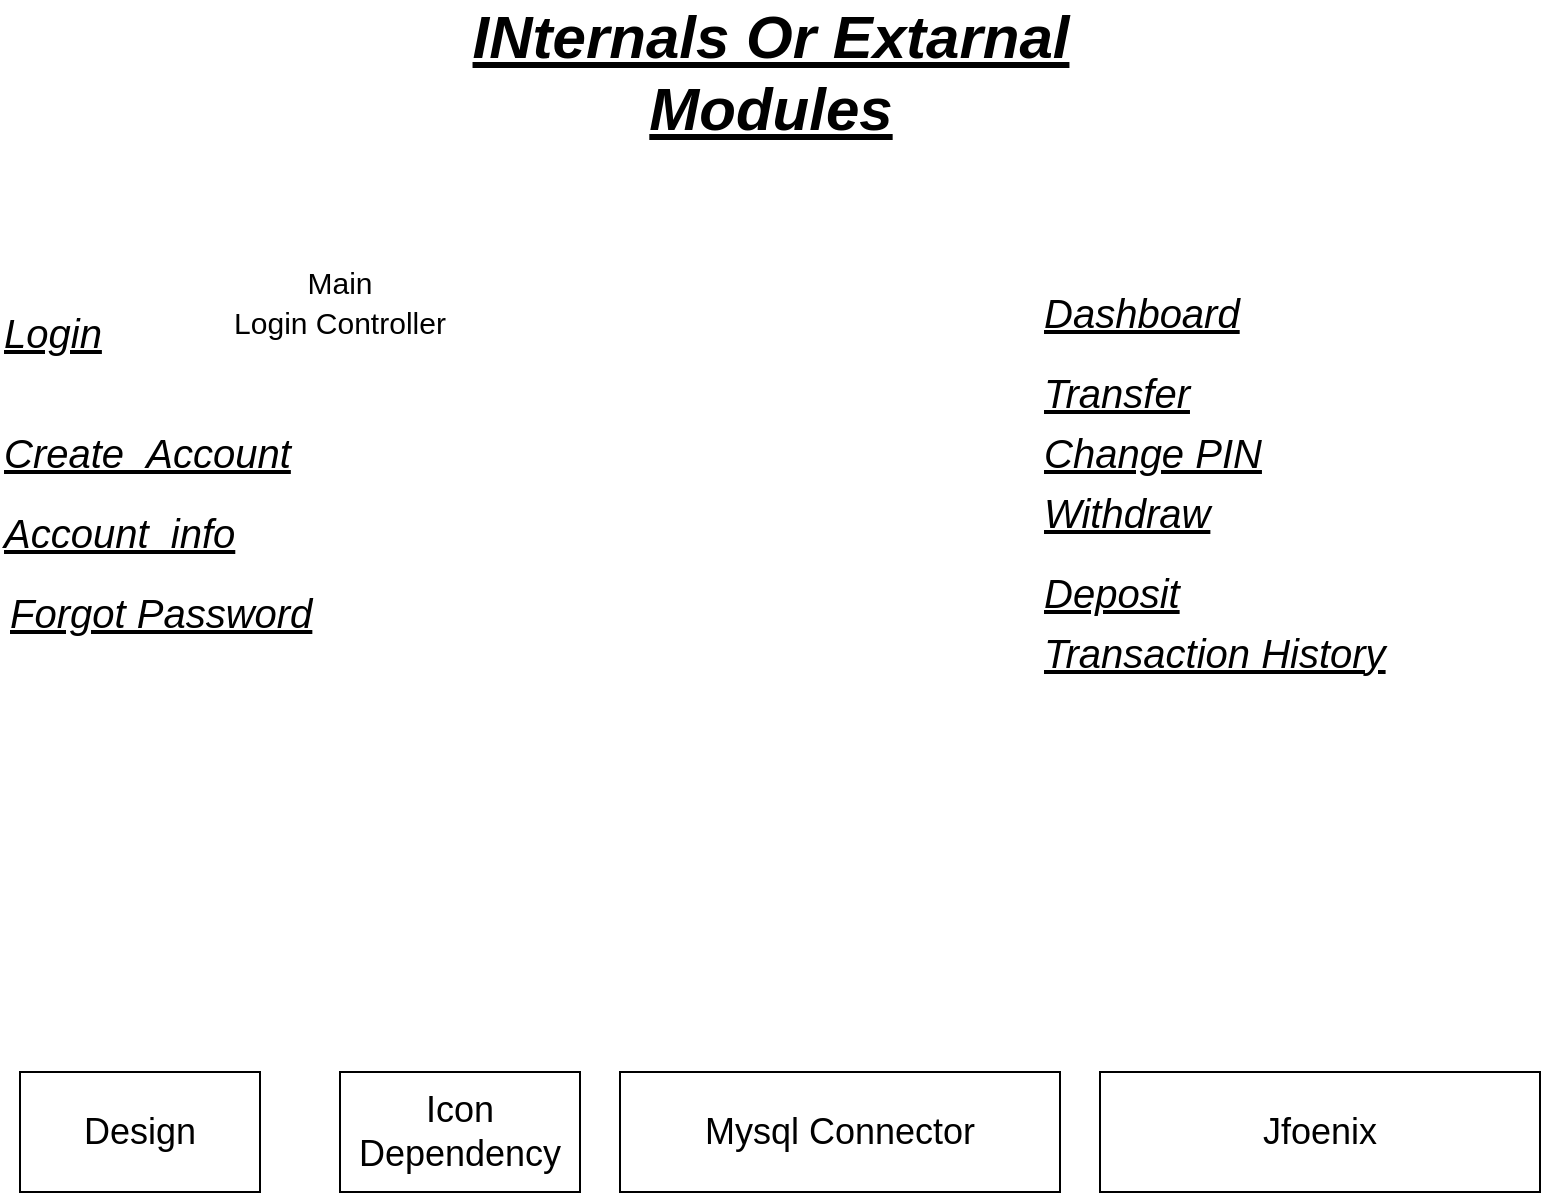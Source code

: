<mxfile version="14.2.7" type="github" pages="3">
  <diagram id="FY4AyKYjeqP6JOur4RlP" name="Modules">
    <mxGraphModel dx="1038" dy="1688" grid="1" gridSize="10" guides="1" tooltips="1" connect="1" arrows="1" fold="1" page="1" pageScale="1" pageWidth="850" pageHeight="1100" math="0" shadow="0">
      <root>
        <mxCell id="yMtR-0lKK_nuA-lEGf1q-0" />
        <mxCell id="yMtR-0lKK_nuA-lEGf1q-1" parent="yMtR-0lKK_nuA-lEGf1q-0" />
        <mxCell id="BqndH4RoPHpjn3X-rGJX-0" value="&lt;font style=&quot;font-size: 30px&quot;&gt;&lt;b&gt;&lt;i&gt;&lt;u&gt;INternals Or Extarnal Modules&lt;br&gt;&lt;/u&gt;&lt;/i&gt;&lt;/b&gt;&lt;/font&gt;" style="text;html=1;strokeColor=none;fillColor=none;align=center;verticalAlign=middle;whiteSpace=wrap;rounded=0;shadow=0;glass=0;" vertex="1" parent="yMtR-0lKK_nuA-lEGf1q-1">
          <mxGeometry x="223" y="-1000" width="405" height="60" as="geometry" />
        </mxCell>
        <mxCell id="W5hQnp4SYIXMdGLZ_UXA-0" value="&lt;font style=&quot;font-size: 20px&quot;&gt;&lt;i&gt;&lt;u&gt;Login&lt;/u&gt;&lt;/i&gt;&lt;/font&gt;" style="text;html=1;strokeColor=none;fillColor=none;align=left;verticalAlign=middle;whiteSpace=wrap;rounded=0;shadow=0;glass=0;" vertex="1" parent="yMtR-0lKK_nuA-lEGf1q-1">
          <mxGeometry x="40" y="-850" width="180" height="20" as="geometry" />
        </mxCell>
        <mxCell id="W5hQnp4SYIXMdGLZ_UXA-2" value="&lt;font style=&quot;font-size: 15px&quot;&gt;Main&lt;/font&gt;" style="text;html=1;strokeColor=none;fillColor=none;align=center;verticalAlign=middle;whiteSpace=wrap;rounded=0;shadow=0;glass=0;" vertex="1" parent="yMtR-0lKK_nuA-lEGf1q-1">
          <mxGeometry x="120" y="-875" width="180" height="20" as="geometry" />
        </mxCell>
        <mxCell id="W5hQnp4SYIXMdGLZ_UXA-3" value="&lt;font style=&quot;font-size: 15px&quot;&gt;Login Controller&lt;/font&gt;" style="text;html=1;strokeColor=none;fillColor=none;align=center;verticalAlign=middle;whiteSpace=wrap;rounded=0;shadow=0;glass=0;" vertex="1" parent="yMtR-0lKK_nuA-lEGf1q-1">
          <mxGeometry x="120" y="-855" width="180" height="20" as="geometry" />
        </mxCell>
        <mxCell id="W5hQnp4SYIXMdGLZ_UXA-4" value="&lt;font style=&quot;font-size: 20px&quot;&gt;&lt;i&gt;&lt;u&gt;Create_Account&lt;/u&gt;&lt;/i&gt;&lt;/font&gt;" style="text;html=1;strokeColor=none;fillColor=none;align=left;verticalAlign=middle;whiteSpace=wrap;rounded=0;shadow=0;glass=0;" vertex="1" parent="yMtR-0lKK_nuA-lEGf1q-1">
          <mxGeometry x="40" y="-790" width="180" height="20" as="geometry" />
        </mxCell>
        <mxCell id="W5hQnp4SYIXMdGLZ_UXA-5" value="&lt;font style=&quot;font-size: 20px&quot;&gt;&lt;u&gt;&lt;i&gt;Account_info&lt;/i&gt;&lt;/u&gt;&lt;/font&gt;" style="text;html=1;strokeColor=none;fillColor=none;align=left;verticalAlign=middle;whiteSpace=wrap;rounded=0;shadow=0;glass=0;" vertex="1" parent="yMtR-0lKK_nuA-lEGf1q-1">
          <mxGeometry x="40" y="-750" width="180" height="20" as="geometry" />
        </mxCell>
        <mxCell id="W5hQnp4SYIXMdGLZ_UXA-8" value="&lt;font style=&quot;font-size: 20px&quot;&gt;&lt;u&gt;&lt;i&gt;Change PIN&lt;/i&gt;&lt;/u&gt;&lt;/font&gt;" style="text;html=1;strokeColor=none;fillColor=none;align=left;verticalAlign=middle;whiteSpace=wrap;rounded=0;shadow=0;glass=0;" vertex="1" parent="yMtR-0lKK_nuA-lEGf1q-1">
          <mxGeometry x="560" y="-790" width="180" height="20" as="geometry" />
        </mxCell>
        <mxCell id="W5hQnp4SYIXMdGLZ_UXA-9" value="&lt;font style=&quot;font-size: 20px&quot;&gt;&lt;u&gt;&lt;i&gt;Forgot Password&lt;/i&gt;&lt;/u&gt;&lt;/font&gt;" style="text;html=1;strokeColor=none;fillColor=none;align=left;verticalAlign=middle;whiteSpace=wrap;rounded=0;shadow=0;glass=0;" vertex="1" parent="yMtR-0lKK_nuA-lEGf1q-1">
          <mxGeometry x="43" y="-710" width="180" height="20" as="geometry" />
        </mxCell>
        <mxCell id="W5hQnp4SYIXMdGLZ_UXA-10" value="&lt;font style=&quot;font-size: 20px&quot;&gt;&lt;u&gt;&lt;i&gt;Dashboard&lt;/i&gt;&lt;/u&gt;&lt;/font&gt;" style="text;html=1;strokeColor=none;fillColor=none;align=left;verticalAlign=middle;whiteSpace=wrap;rounded=0;shadow=0;glass=0;" vertex="1" parent="yMtR-0lKK_nuA-lEGf1q-1">
          <mxGeometry x="560" y="-860" width="180" height="20" as="geometry" />
        </mxCell>
        <mxCell id="W5hQnp4SYIXMdGLZ_UXA-11" value="&lt;font style=&quot;font-size: 20px&quot;&gt;&lt;u&gt;&lt;i&gt;Transfer&lt;/i&gt;&lt;/u&gt;&lt;/font&gt;" style="text;html=1;strokeColor=none;fillColor=none;align=left;verticalAlign=middle;whiteSpace=wrap;rounded=0;shadow=0;glass=0;" vertex="1" parent="yMtR-0lKK_nuA-lEGf1q-1">
          <mxGeometry x="560" y="-820" width="180" height="20" as="geometry" />
        </mxCell>
        <mxCell id="W5hQnp4SYIXMdGLZ_UXA-12" value="&lt;font style=&quot;font-size: 20px&quot;&gt;&lt;u&gt;&lt;i&gt;Withdraw&lt;/i&gt;&lt;/u&gt;&lt;/font&gt;" style="text;html=1;strokeColor=none;fillColor=none;align=left;verticalAlign=middle;whiteSpace=wrap;rounded=0;shadow=0;glass=0;" vertex="1" parent="yMtR-0lKK_nuA-lEGf1q-1">
          <mxGeometry x="560" y="-760" width="180" height="20" as="geometry" />
        </mxCell>
        <mxCell id="W5hQnp4SYIXMdGLZ_UXA-13" value="&lt;span style=&quot;font-size: 20px&quot;&gt;&lt;i&gt;&lt;u&gt;Deposit&lt;/u&gt;&lt;/i&gt;&lt;/span&gt;" style="text;html=1;strokeColor=none;fillColor=none;align=left;verticalAlign=middle;whiteSpace=wrap;rounded=0;shadow=0;glass=0;" vertex="1" parent="yMtR-0lKK_nuA-lEGf1q-1">
          <mxGeometry x="560" y="-720" width="180" height="20" as="geometry" />
        </mxCell>
        <mxCell id="W5hQnp4SYIXMdGLZ_UXA-14" value="&lt;span style=&quot;font-size: 20px&quot;&gt;&lt;i&gt;&lt;u&gt;Transaction History&lt;/u&gt;&lt;/i&gt;&lt;/span&gt;" style="text;html=1;strokeColor=none;fillColor=none;align=left;verticalAlign=middle;whiteSpace=wrap;rounded=0;shadow=0;glass=0;" vertex="1" parent="yMtR-0lKK_nuA-lEGf1q-1">
          <mxGeometry x="560" y="-690" width="180" height="20" as="geometry" />
        </mxCell>
        <mxCell id="W5hQnp4SYIXMdGLZ_UXA-19" value="&lt;font style=&quot;font-size: 18px&quot;&gt;Design&lt;/font&gt;" style="whiteSpace=wrap;html=1;shadow=0;glass=0;" vertex="1" parent="yMtR-0lKK_nuA-lEGf1q-1">
          <mxGeometry x="50" y="-470" width="120" height="60" as="geometry" />
        </mxCell>
        <mxCell id="W5hQnp4SYIXMdGLZ_UXA-20" value="&lt;span style=&quot;font-size: 18px&quot;&gt;Icon Dependency&lt;/span&gt;" style="whiteSpace=wrap;html=1;shadow=0;glass=0;" vertex="1" parent="yMtR-0lKK_nuA-lEGf1q-1">
          <mxGeometry x="210" y="-470" width="120" height="60" as="geometry" />
        </mxCell>
        <mxCell id="W5hQnp4SYIXMdGLZ_UXA-21" value="&lt;span style=&quot;font-size: 18px&quot;&gt;Mysql Connector&lt;/span&gt;" style="whiteSpace=wrap;html=1;shadow=0;glass=0;" vertex="1" parent="yMtR-0lKK_nuA-lEGf1q-1">
          <mxGeometry x="350" y="-470" width="220" height="60" as="geometry" />
        </mxCell>
        <mxCell id="W5hQnp4SYIXMdGLZ_UXA-22" value="&lt;span style=&quot;font-size: 18px&quot;&gt;Jfoenix&lt;/span&gt;" style="whiteSpace=wrap;html=1;shadow=0;glass=0;" vertex="1" parent="yMtR-0lKK_nuA-lEGf1q-1">
          <mxGeometry x="590" y="-470" width="220" height="60" as="geometry" />
        </mxCell>
      </root>
    </mxGraphModel>
  </diagram>
  <diagram id="foXiLQ0Hu5L10Me9TeH2" name="Features">
    <mxGraphModel dx="1038" dy="1688" grid="1" gridSize="10" guides="1" tooltips="1" connect="1" arrows="1" fold="1" page="1" pageScale="1" pageWidth="850" pageHeight="1100" math="0" shadow="0">
      <root>
        <mxCell id="MCWdgLO1iPXOzNI1tE2P-0" />
        <mxCell id="MCWdgLO1iPXOzNI1tE2P-1" parent="MCWdgLO1iPXOzNI1tE2P-0" />
        <mxCell id="MCWdgLO1iPXOzNI1tE2P-25" value="&lt;font style=&quot;font-size: 30px&quot;&gt;&lt;b&gt;&lt;i&gt;&lt;u&gt;Window Style&lt;/u&gt;&lt;/i&gt;&lt;/b&gt;&lt;/font&gt;" style="text;html=1;strokeColor=none;fillColor=none;align=center;verticalAlign=middle;whiteSpace=wrap;rounded=0;shadow=0;glass=0;" vertex="1" parent="MCWdgLO1iPXOzNI1tE2P-1">
          <mxGeometry x="300" y="-1070" width="250" height="20" as="geometry" />
        </mxCell>
        <mxCell id="MCWdgLO1iPXOzNI1tE2P-26" value="" style="rounded=0;whiteSpace=wrap;html=1;shadow=0;glass=0;fillColor=none;gradientColor=#ffffff;" vertex="1" parent="MCWdgLO1iPXOzNI1tE2P-1">
          <mxGeometry x="40" y="-990" width="770" height="480" as="geometry" />
        </mxCell>
        <mxCell id="MCWdgLO1iPXOzNI1tE2P-27" value="" style="rounded=0;whiteSpace=wrap;html=1;shadow=0;glass=0;fillColor=none;gradientColor=#ffffff;" vertex="1" parent="MCWdgLO1iPXOzNI1tE2P-1">
          <mxGeometry x="40" y="-990" width="770" height="50" as="geometry" />
        </mxCell>
        <mxCell id="MCWdgLO1iPXOzNI1tE2P-34" value="" style="endArrow=none;html=1;strokeColor=#FF0000;strokeWidth=3;" edge="1" parent="MCWdgLO1iPXOzNI1tE2P-1">
          <mxGeometry width="50" height="50" relative="1" as="geometry">
            <mxPoint x="710" y="-965.5" as="sourcePoint" />
            <mxPoint x="740" y="-965.5" as="targetPoint" />
          </mxGeometry>
        </mxCell>
        <mxCell id="MCWdgLO1iPXOzNI1tE2P-35" value="&lt;font style=&quot;font-size: 20px&quot;&gt;Hover Effect&lt;/font&gt;" style="rounded=1;whiteSpace=wrap;html=1;shadow=0;glass=0;fillColor=none;gradientColor=#ffffff;" vertex="1" parent="MCWdgLO1iPXOzNI1tE2P-1">
          <mxGeometry x="425" y="-920" width="260" height="50" as="geometry" />
        </mxCell>
        <mxCell id="MCWdgLO1iPXOzNI1tE2P-36" value="&lt;font style=&quot;font-size: 20px&quot;&gt;Button Styling&lt;/font&gt;" style="rounded=1;whiteSpace=wrap;html=1;shadow=0;glass=0;fillColor=none;gradientColor=#ffffff;" vertex="1" parent="MCWdgLO1iPXOzNI1tE2P-1">
          <mxGeometry x="425" y="-840" width="260" height="50" as="geometry" />
        </mxCell>
        <mxCell id="MCWdgLO1iPXOzNI1tE2P-37" value="&lt;span style=&quot;font-size: 20px&quot;&gt;Hand Cursor&lt;br&gt;Applied where Clickable&lt;br&gt;&lt;/span&gt;" style="rounded=1;whiteSpace=wrap;html=1;shadow=0;glass=0;fillColor=none;gradientColor=#ffffff;" vertex="1" parent="MCWdgLO1iPXOzNI1tE2P-1">
          <mxGeometry x="425" y="-760" width="260" height="70" as="geometry" />
        </mxCell>
        <mxCell id="MCWdgLO1iPXOzNI1tE2P-45" value="" style="edgeStyle=orthogonalEdgeStyle;rounded=0;orthogonalLoop=1;jettySize=auto;html=1;strokeColor=#FF0000;strokeWidth=1;entryX=0;entryY=0.25;entryDx=0;entryDy=0;" edge="1" parent="MCWdgLO1iPXOzNI1tE2P-1" source="MCWdgLO1iPXOzNI1tE2P-38" target="MCWdgLO1iPXOzNI1tE2P-35">
          <mxGeometry relative="1" as="geometry">
            <Array as="points">
              <mxPoint x="220" y="-890" />
              <mxPoint x="400" y="-890" />
              <mxPoint x="400" y="-907" />
            </Array>
          </mxGeometry>
        </mxCell>
        <mxCell id="MCWdgLO1iPXOzNI1tE2P-47" value="" style="edgeStyle=orthogonalEdgeStyle;rounded=0;orthogonalLoop=1;jettySize=auto;html=1;strokeColor=#FF0000;strokeWidth=1;entryX=0;entryY=0.5;entryDx=0;entryDy=0;" edge="1" parent="MCWdgLO1iPXOzNI1tE2P-1" source="MCWdgLO1iPXOzNI1tE2P-38" target="MCWdgLO1iPXOzNI1tE2P-37">
          <mxGeometry relative="1" as="geometry">
            <Array as="points">
              <mxPoint x="220" y="-725" />
            </Array>
          </mxGeometry>
        </mxCell>
        <mxCell id="MCWdgLO1iPXOzNI1tE2P-48" value="" style="edgeStyle=orthogonalEdgeStyle;rounded=0;orthogonalLoop=1;jettySize=auto;html=1;strokeColor=#FF0000;strokeWidth=1;" edge="1" parent="MCWdgLO1iPXOzNI1tE2P-1" source="MCWdgLO1iPXOzNI1tE2P-38" target="MCWdgLO1iPXOzNI1tE2P-36">
          <mxGeometry relative="1" as="geometry" />
        </mxCell>
        <mxCell id="MCWdgLO1iPXOzNI1tE2P-38" value="&lt;span style=&quot;font-size: 20px&quot;&gt;Micro Interactions&lt;br&gt;&lt;/span&gt;" style="rounded=1;whiteSpace=wrap;html=1;shadow=0;glass=0;fillColor=none;gradientColor=#ffffff;" vertex="1" parent="MCWdgLO1iPXOzNI1tE2P-1">
          <mxGeometry x="90" y="-840" width="260" height="70" as="geometry" />
        </mxCell>
        <mxCell id="MCWdgLO1iPXOzNI1tE2P-50" value="&lt;span style=&quot;font-size: 20px&quot;&gt;User Interactive Icons&lt;br&gt;&lt;/span&gt;" style="rounded=1;whiteSpace=wrap;html=1;shadow=0;glass=0;fillColor=#b1ddf0;strokeColor=#10739e;" vertex="1" parent="MCWdgLO1iPXOzNI1tE2P-1">
          <mxGeometry x="425" y="-670" width="260" height="70" as="geometry" />
        </mxCell>
        <mxCell id="MCWdgLO1iPXOzNI1tE2P-51" value="" style="endArrow=none;html=1;strokeWidth=3;strokeColor=#FF0000;" edge="1" parent="MCWdgLO1iPXOzNI1tE2P-1">
          <mxGeometry width="50" height="50" relative="1" as="geometry">
            <mxPoint x="760" y="-955" as="sourcePoint" />
            <mxPoint x="780" y="-975" as="targetPoint" />
          </mxGeometry>
        </mxCell>
        <mxCell id="MCWdgLO1iPXOzNI1tE2P-52" value="" style="endArrow=none;html=1;strokeWidth=3;strokeColor=#FF0000;" edge="1" parent="MCWdgLO1iPXOzNI1tE2P-1">
          <mxGeometry width="50" height="50" relative="1" as="geometry">
            <mxPoint x="760" y="-975" as="sourcePoint" />
            <mxPoint x="780" y="-955" as="targetPoint" />
          </mxGeometry>
        </mxCell>
        <mxCell id="c2gZY1Gyr-w4piKoq2Q9-1" value="&lt;font style=&quot;font-size: 30px&quot;&gt;&lt;b&gt;&lt;i&gt;&lt;u&gt;User Guide&lt;/u&gt;&lt;/i&gt;&lt;/b&gt;&lt;/font&gt;" style="text;html=1;strokeColor=none;fillColor=none;align=center;verticalAlign=middle;whiteSpace=wrap;rounded=0;shadow=0;glass=0;" vertex="1" parent="MCWdgLO1iPXOzNI1tE2P-1">
          <mxGeometry x="290" y="-400" width="250" height="20" as="geometry" />
        </mxCell>
        <mxCell id="c2gZY1Gyr-w4piKoq2Q9-2" value="&lt;font style=&quot;font-size: 20px&quot;&gt;Error Message&lt;/font&gt;" style="rounded=0;whiteSpace=wrap;html=1;shadow=0;glass=0;fillColor=none;gradientColor=#ffffff;" vertex="1" parent="MCWdgLO1iPXOzNI1tE2P-1">
          <mxGeometry x="80" y="-320" width="260" height="40" as="geometry" />
        </mxCell>
        <mxCell id="c2gZY1Gyr-w4piKoq2Q9-3" value="&lt;font style=&quot;font-size: 20px&quot;&gt;INformational Message&lt;/font&gt;" style="rounded=0;whiteSpace=wrap;html=1;shadow=0;glass=0;fillColor=none;gradientColor=#ffffff;" vertex="1" parent="MCWdgLO1iPXOzNI1tE2P-1">
          <mxGeometry x="80" y="-260" width="260" height="40" as="geometry" />
        </mxCell>
        <mxCell id="c2gZY1Gyr-w4piKoq2Q9-4" value="&lt;font style=&quot;font-size: 20px&quot;&gt;Dialogue Box&lt;/font&gt;" style="rounded=0;whiteSpace=wrap;html=1;shadow=0;glass=0;fillColor=none;gradientColor=#ffffff;" vertex="1" parent="MCWdgLO1iPXOzNI1tE2P-1">
          <mxGeometry x="450" y="-320" width="260" height="40" as="geometry" />
        </mxCell>
        <mxCell id="c2gZY1Gyr-w4piKoq2Q9-5" value="&lt;span style=&quot;font-size: 20px&quot;&gt;Error Reason&lt;/span&gt;" style="rounded=0;whiteSpace=wrap;html=1;shadow=0;glass=0;fillColor=none;gradientColor=#ffffff;" vertex="1" parent="MCWdgLO1iPXOzNI1tE2P-1">
          <mxGeometry x="450" y="-260" width="260" height="40" as="geometry" />
        </mxCell>
        <mxCell id="c2gZY1Gyr-w4piKoq2Q9-6" value="&lt;span style=&quot;font-size: 20px&quot;&gt;Input Validation Guide&lt;/span&gt;" style="rounded=0;whiteSpace=wrap;html=1;shadow=0;glass=0;fillColor=none;gradientColor=#ffffff;" vertex="1" parent="MCWdgLO1iPXOzNI1tE2P-1">
          <mxGeometry x="260" y="-180" width="260" height="40" as="geometry" />
        </mxCell>
        <mxCell id="YKjIzWfxAOWTbgIGd5l1-0" value="&lt;font style=&quot;font-size: 25px&quot;&gt;Clear All Fields after any input&lt;/font&gt;" style="rounded=0;whiteSpace=wrap;html=1;shadow=0;glass=0;fillColor=#b1ddf0;strokeColor=#10739e;" vertex="1" parent="MCWdgLO1iPXOzNI1tE2P-1">
          <mxGeometry x="170" y="-100" width="415" height="60" as="geometry" />
        </mxCell>
      </root>
    </mxGraphModel>
  </diagram>
  <diagram id="ae22o531-B_NpIBhE5pf" name="Auth">
    <mxGraphModel dx="1038" dy="1688" grid="1" gridSize="10" guides="1" tooltips="1" connect="1" arrows="1" fold="1" page="1" pageScale="1" pageWidth="850" pageHeight="1100" math="0" shadow="0">
      <root>
        <mxCell id="0" />
        <mxCell id="1" parent="0" />
        <mxCell id="Li3oyaO3AYFAAMPyQhSw-8" value="" style="rounded=0;whiteSpace=wrap;html=1;shadow=0;glass=0;fillColor=none;" parent="1" vertex="1">
          <mxGeometry x="440" width="410" height="700" as="geometry" />
        </mxCell>
        <mxCell id="Li3oyaO3AYFAAMPyQhSw-9" value="" style="rounded=0;whiteSpace=wrap;html=1;shadow=0;glass=0;fillColor=none;" parent="1" vertex="1">
          <mxGeometry width="400" height="320" as="geometry" />
        </mxCell>
        <mxCell id="Li3oyaO3AYFAAMPyQhSw-10" value="Account No." style="rounded=1;whiteSpace=wrap;html=1;shadow=0;glass=0;fillColor=none;gradientColor=#ffffff;align=left;" parent="1" vertex="1">
          <mxGeometry x="40" y="40" width="320" height="40" as="geometry" />
        </mxCell>
        <mxCell id="Li3oyaO3AYFAAMPyQhSw-11" value="PIN" style="rounded=1;whiteSpace=wrap;html=1;shadow=0;glass=0;fillColor=none;gradientColor=#ffffff;align=left;" parent="1" vertex="1">
          <mxGeometry x="40" y="90" width="320" height="40" as="geometry" />
        </mxCell>
        <mxCell id="Li3oyaO3AYFAAMPyQhSw-12" value="Login" style="rounded=1;whiteSpace=wrap;html=1;shadow=0;glass=0;fillColor=none;" parent="1" vertex="1">
          <mxGeometry x="120" y="190" width="160" height="40" as="geometry" />
        </mxCell>
        <mxCell id="Li3oyaO3AYFAAMPyQhSw-13" value="Create Account" style="rounded=1;whiteSpace=wrap;html=1;shadow=0;glass=0;fillColor=#dae8fc;strokeColor=#6c8ebf;gradientColor=#7ea6e0;" parent="1" vertex="1">
          <mxGeometry x="120" y="240" width="160" height="40" as="geometry" />
        </mxCell>
        <mxCell id="Li3oyaO3AYFAAMPyQhSw-14" value="&lt;b&gt;Forgot Password?&lt;/b&gt;" style="text;html=1;strokeColor=none;fillColor=none;align=center;verticalAlign=middle;whiteSpace=wrap;rounded=0;shadow=0;glass=0;" parent="1" vertex="1">
          <mxGeometry x="250" y="150" width="110" height="20" as="geometry" />
        </mxCell>
        <mxCell id="Li3oyaO3AYFAAMPyQhSw-15" value="&lt;font style=&quot;font-size: 20px&quot; color=&quot;#7f00ff&quot;&gt;516511&lt;/font&gt;" style="rounded=1;whiteSpace=wrap;html=1;shadow=0;glass=0;fillColor=none;gradientColor=#ffffff;align=left;" parent="1" vertex="1">
          <mxGeometry x="480" y="100" width="320" height="40" as="geometry" />
        </mxCell>
        <mxCell id="Li3oyaO3AYFAAMPyQhSw-16" value="&lt;font style=&quot;font-size: 30px&quot;&gt;Register&lt;/font&gt;" style="text;html=1;strokeColor=none;fillColor=none;align=center;verticalAlign=middle;whiteSpace=wrap;rounded=0;shadow=0;glass=0;" parent="1" vertex="1">
          <mxGeometry x="575" y="40" width="130" height="20" as="geometry" />
        </mxCell>
        <mxCell id="Li3oyaO3AYFAAMPyQhSw-17" value="password" style="rounded=1;whiteSpace=wrap;html=1;shadow=0;glass=0;fillColor=none;gradientColor=#ffffff;align=left;" parent="1" vertex="1">
          <mxGeometry x="480" y="150" width="320" height="40" as="geometry" />
        </mxCell>
        <mxCell id="Li3oyaO3AYFAAMPyQhSw-18" value="Date of Birth" style="rounded=1;whiteSpace=wrap;html=1;shadow=0;glass=0;fillColor=none;gradientColor=#ffffff;align=left;" parent="1" vertex="1">
          <mxGeometry x="480" y="200" width="320" height="40" as="geometry" />
        </mxCell>
        <mxCell id="Li3oyaO3AYFAAMPyQhSw-19" value="Security Questions" style="rounded=1;whiteSpace=wrap;html=1;shadow=0;glass=0;fillColor=none;gradientColor=#ffffff;align=left;" parent="1" vertex="1">
          <mxGeometry x="480" y="250" width="320" height="40" as="geometry" />
        </mxCell>
        <mxCell id="Li3oyaO3AYFAAMPyQhSw-23" value="" style="endArrow=classic;html=1;exitX=0.437;exitY=1;exitDx=0;exitDy=0;exitPerimeter=0;entryX=-0.009;entryY=0.673;entryDx=0;entryDy=0;entryPerimeter=0;" parent="1" source="Li3oyaO3AYFAAMPyQhSw-9" target="Li3oyaO3AYFAAMPyQhSw-8" edge="1">
          <mxGeometry width="50" height="50" relative="1" as="geometry">
            <mxPoint x="400" y="440" as="sourcePoint" />
            <mxPoint x="430" y="480" as="targetPoint" />
            <Array as="points">
              <mxPoint x="175" y="470" />
            </Array>
          </mxGeometry>
        </mxCell>
        <mxCell id="Li3oyaO3AYFAAMPyQhSw-24" value="xyz" style="rounded=1;whiteSpace=wrap;html=1;shadow=0;glass=0;fillColor=none;gradientColor=#ffffff;align=left;" parent="1" vertex="1">
          <mxGeometry x="480" y="300" width="320" height="40" as="geometry" />
        </mxCell>
        <mxCell id="Li3oyaO3AYFAAMPyQhSw-25" value="xyz" style="rounded=1;whiteSpace=wrap;html=1;shadow=0;glass=0;fillColor=none;gradientColor=#ffffff;align=left;" parent="1" vertex="1">
          <mxGeometry x="480" y="350" width="320" height="40" as="geometry" />
        </mxCell>
        <mxCell id="Li3oyaO3AYFAAMPyQhSw-26" value="xyz" style="rounded=1;whiteSpace=wrap;html=1;shadow=0;glass=0;fillColor=none;gradientColor=#ffffff;align=left;" parent="1" vertex="1">
          <mxGeometry x="480" y="400" width="320" height="40" as="geometry" />
        </mxCell>
        <mxCell id="Li3oyaO3AYFAAMPyQhSw-27" value="xyz" style="rounded=1;whiteSpace=wrap;html=1;shadow=0;glass=0;fillColor=none;gradientColor=#ffffff;align=left;" parent="1" vertex="1">
          <mxGeometry x="480" y="450" width="320" height="40" as="geometry" />
        </mxCell>
        <mxCell id="Li3oyaO3AYFAAMPyQhSw-28" value="xyz" style="rounded=1;whiteSpace=wrap;html=1;shadow=0;glass=0;fillColor=none;gradientColor=#ffffff;align=left;" parent="1" vertex="1">
          <mxGeometry x="480" y="500" width="320" height="40" as="geometry" />
        </mxCell>
        <mxCell id="Li3oyaO3AYFAAMPyQhSw-29" value="&lt;font style=&quot;font-size: 20px&quot;&gt;Create Account&lt;/font&gt;" style="rounded=1;whiteSpace=wrap;html=1;shadow=0;glass=0;fillColor=none;gradientColor=#ffffff;align=center;" parent="1" vertex="1">
          <mxGeometry x="560" y="620" width="160" height="40" as="geometry" />
        </mxCell>
        <mxCell id="Li3oyaO3AYFAAMPyQhSw-30" value="" style="rounded=0;whiteSpace=wrap;html=1;shadow=0;glass=0;fillColor=none;" parent="1" vertex="1">
          <mxGeometry y="550" width="400" height="370" as="geometry" />
        </mxCell>
        <mxCell id="Li3oyaO3AYFAAMPyQhSw-34" value="Account No." style="rounded=1;whiteSpace=wrap;html=1;shadow=0;glass=0;fillColor=none;gradientColor=#ffffff;align=left;" parent="1" vertex="1">
          <mxGeometry x="40" y="640" width="320" height="40" as="geometry" />
        </mxCell>
        <mxCell id="Li3oyaO3AYFAAMPyQhSw-35" value="Security Question" style="rounded=1;whiteSpace=wrap;html=1;shadow=0;glass=0;fillColor=none;gradientColor=#ffffff;align=left;" parent="1" vertex="1">
          <mxGeometry x="40" y="700" width="320" height="40" as="geometry" />
        </mxCell>
        <mxCell id="Li3oyaO3AYFAAMPyQhSw-36" value="Answer" style="rounded=1;whiteSpace=wrap;html=1;shadow=0;glass=0;fillColor=none;gradientColor=#ffffff;align=left;" parent="1" vertex="1">
          <mxGeometry x="40" y="760" width="320" height="40" as="geometry" />
        </mxCell>
        <mxCell id="Li3oyaO3AYFAAMPyQhSw-37" value="&lt;font style=&quot;font-size: 20px&quot;&gt;&lt;b&gt;Recover Password&lt;/b&gt;&lt;/font&gt;" style="rounded=1;whiteSpace=wrap;html=1;shadow=0;glass=0;fillColor=none;gradientColor=#ffffff;align=center;" parent="1" vertex="1">
          <mxGeometry x="105" y="830" width="190" height="40" as="geometry" />
        </mxCell>
        <mxCell id="Li3oyaO3AYFAAMPyQhSw-38" value="&lt;font style=&quot;font-size: 30px&quot;&gt;&lt;b&gt;&lt;i&gt;Password Recovery&lt;/i&gt;&lt;/b&gt;&lt;/font&gt;" style="text;html=1;strokeColor=none;fillColor=none;align=center;verticalAlign=middle;whiteSpace=wrap;rounded=0;shadow=0;glass=0;" parent="1" vertex="1">
          <mxGeometry x="40" y="590" width="310" height="20" as="geometry" />
        </mxCell>
        <mxCell id="YYukeZD1mzLlBzNmYKdV-3" value="&lt;font style=&quot;font-size: 20px&quot;&gt;Login&lt;/font&gt;" style="rounded=1;whiteSpace=wrap;html=1;shadow=0;glass=0;fillColor=none;gradientColor=#ffffff;" vertex="1" parent="1">
          <mxGeometry x="35" y="-880" width="200" height="30" as="geometry" />
        </mxCell>
        <mxCell id="YYukeZD1mzLlBzNmYKdV-4" value="&lt;font style=&quot;font-size: 20px&quot;&gt;Logout&lt;/font&gt;" style="rounded=1;whiteSpace=wrap;html=1;shadow=0;glass=0;fillColor=none;gradientColor=#ffffff;" vertex="1" parent="1">
          <mxGeometry x="325" y="-880" width="200" height="30" as="geometry" />
        </mxCell>
        <mxCell id="YYukeZD1mzLlBzNmYKdV-5" value="" style="edgeStyle=orthogonalEdgeStyle;rounded=0;orthogonalLoop=1;jettySize=auto;html=1;strokeColor=#FF0000;" edge="1" parent="1" source="YYukeZD1mzLlBzNmYKdV-6" target="YYukeZD1mzLlBzNmYKdV-17">
          <mxGeometry relative="1" as="geometry" />
        </mxCell>
        <mxCell id="YYukeZD1mzLlBzNmYKdV-6" value="&lt;font style=&quot;font-size: 20px&quot;&gt;&lt;b&gt;Input Validation&lt;/b&gt;&lt;/font&gt;" style="rounded=1;whiteSpace=wrap;html=1;shadow=0;glass=0;fillColor=none;gradientColor=#ffffff;" vertex="1" parent="1">
          <mxGeometry x="275" y="-690" width="320" height="50" as="geometry" />
        </mxCell>
        <mxCell id="YYukeZD1mzLlBzNmYKdV-7" value="&lt;font style=&quot;font-size: 20px&quot;&gt;&lt;i&gt;&lt;b&gt;Image Upload&lt;/b&gt;&lt;/i&gt;&lt;/font&gt;" style="rounded=1;whiteSpace=wrap;html=1;shadow=0;glass=0;fillColor=none;gradientColor=#ffffff;" vertex="1" parent="1">
          <mxGeometry x="275" y="-570" width="320" height="60" as="geometry" />
        </mxCell>
        <mxCell id="YYukeZD1mzLlBzNmYKdV-8" value="" style="edgeStyle=orthogonalEdgeStyle;rounded=0;orthogonalLoop=1;jettySize=auto;html=1;" edge="1" parent="1" source="YYukeZD1mzLlBzNmYKdV-9" target="YYukeZD1mzLlBzNmYKdV-14">
          <mxGeometry relative="1" as="geometry" />
        </mxCell>
        <mxCell id="YYukeZD1mzLlBzNmYKdV-9" value="&lt;span style=&quot;font-size: 20px&quot;&gt;&lt;b&gt;Account No. Auto Generated&lt;/b&gt;&lt;br&gt;&lt;/span&gt;" style="rounded=1;whiteSpace=wrap;html=1;shadow=0;glass=0;fillColor=none;gradientColor=#ffffff;" vertex="1" parent="1">
          <mxGeometry x="275" y="-750" width="320" height="50" as="geometry" />
        </mxCell>
        <mxCell id="YYukeZD1mzLlBzNmYKdV-10" value="&lt;font style=&quot;font-size: 20px&quot;&gt;Password Recovery&lt;/font&gt;" style="rounded=1;whiteSpace=wrap;html=1;shadow=0;glass=0;fillColor=#fad7ac;strokeColor=#b46504;" vertex="1" parent="1">
          <mxGeometry x="35" y="-840" width="200" height="30" as="geometry" />
        </mxCell>
        <mxCell id="YYukeZD1mzLlBzNmYKdV-11" value="&lt;font style=&quot;font-size: 20px&quot;&gt;PIN Change&lt;/font&gt;" style="rounded=1;whiteSpace=wrap;html=1;shadow=0;glass=0;fillColor=#b1ddf0;strokeColor=#10739e;" vertex="1" parent="1">
          <mxGeometry x="325" y="-840" width="200" height="30" as="geometry" />
        </mxCell>
        <mxCell id="YYukeZD1mzLlBzNmYKdV-12" value="&lt;font style=&quot;font-size: 20px&quot;&gt;Create New Account&lt;br&gt;&lt;/font&gt;" style="rounded=1;whiteSpace=wrap;html=1;shadow=0;glass=0;fillColor=none;" vertex="1" parent="1">
          <mxGeometry x="35" y="-760" width="210" height="260" as="geometry" />
        </mxCell>
        <mxCell id="YYukeZD1mzLlBzNmYKdV-13" value="&lt;font style=&quot;font-size: 20px&quot;&gt;&lt;i&gt;&lt;b&gt;Date Picker&lt;/b&gt;&lt;/i&gt;&lt;/font&gt;" style="rounded=1;whiteSpace=wrap;html=1;shadow=0;glass=0;fillColor=none;gradientColor=#ffffff;" vertex="1" parent="1">
          <mxGeometry x="275" y="-630" width="320" height="50" as="geometry" />
        </mxCell>
        <mxCell id="YYukeZD1mzLlBzNmYKdV-14" value="&lt;font style=&quot;font-size: 15px&quot;&gt;Duplicate Account&lt;/font&gt;" style="shape=parallelogram;perimeter=parallelogramPerimeter;whiteSpace=wrap;html=1;fixedSize=1;rounded=1;shadow=0;fillColor=none;gradientColor=#ffffff;glass=0;" vertex="1" parent="1">
          <mxGeometry x="655" y="-755" width="160" height="60" as="geometry" />
        </mxCell>
        <mxCell id="YYukeZD1mzLlBzNmYKdV-15" value="" style="endArrow=none;html=1;strokeColor=#FF0000;" edge="1" parent="1">
          <mxGeometry width="50" height="50" relative="1" as="geometry">
            <mxPoint x="685" y="-670" as="sourcePoint" />
            <mxPoint x="805" y="-790" as="targetPoint" />
          </mxGeometry>
        </mxCell>
        <mxCell id="YYukeZD1mzLlBzNmYKdV-16" value="" style="endArrow=none;html=1;strokeColor=#FF0000;" edge="1" parent="1">
          <mxGeometry width="50" height="50" relative="1" as="geometry">
            <mxPoint x="670" y="-780" as="sourcePoint" />
            <mxPoint x="800" y="-690" as="targetPoint" />
          </mxGeometry>
        </mxCell>
        <mxCell id="YYukeZD1mzLlBzNmYKdV-17" value="&lt;font style=&quot;font-size: 15px&quot;&gt;Invalid Input&lt;br&gt;&lt;/font&gt;" style="shape=parallelogram;perimeter=parallelogramPerimeter;whiteSpace=wrap;html=1;fixedSize=1;rounded=1;shadow=0;fillColor=none;gradientColor=#ffffff;glass=0;" vertex="1" parent="1">
          <mxGeometry x="645" y="-665" width="160" height="25" as="geometry" />
        </mxCell>
        <mxCell id="YYukeZD1mzLlBzNmYKdV-18" value="" style="endArrow=none;html=1;strokeColor=#FF0000;" edge="1" parent="1">
          <mxGeometry width="50" height="50" relative="1" as="geometry">
            <mxPoint x="715" y="-670" as="sourcePoint" />
            <mxPoint x="765" y="-630" as="targetPoint" />
          </mxGeometry>
        </mxCell>
        <mxCell id="YYukeZD1mzLlBzNmYKdV-19" value="" style="endArrow=none;html=1;strokeColor=#FF0000;" edge="1" parent="1">
          <mxGeometry width="50" height="50" relative="1" as="geometry">
            <mxPoint x="695" y="-630" as="sourcePoint" />
            <mxPoint x="765" y="-680" as="targetPoint" />
          </mxGeometry>
        </mxCell>
        <mxCell id="YYukeZD1mzLlBzNmYKdV-20" value="&lt;font style=&quot;font-size: 30px&quot;&gt;&lt;b&gt;&lt;i&gt;&lt;u&gt;Authentication&lt;/u&gt;&lt;/i&gt;&lt;/b&gt;&lt;/font&gt;" style="text;html=1;strokeColor=none;fillColor=none;align=center;verticalAlign=middle;whiteSpace=wrap;rounded=0;shadow=0;glass=0;" vertex="1" parent="1">
          <mxGeometry x="295" y="-980" width="250" height="20" as="geometry" />
        </mxCell>
        <mxCell id="YYukeZD1mzLlBzNmYKdV-21" value="&lt;font style=&quot;font-size: 25px&quot;&gt;Clear All Fields after signing up&lt;/font&gt;" style="rounded=0;whiteSpace=wrap;html=1;shadow=0;glass=0;fillColor=#b1ddf0;strokeColor=#10739e;" vertex="1" parent="1">
          <mxGeometry x="218" y="-380" width="415" height="60" as="geometry" />
        </mxCell>
      </root>
    </mxGraphModel>
  </diagram>
</mxfile>

